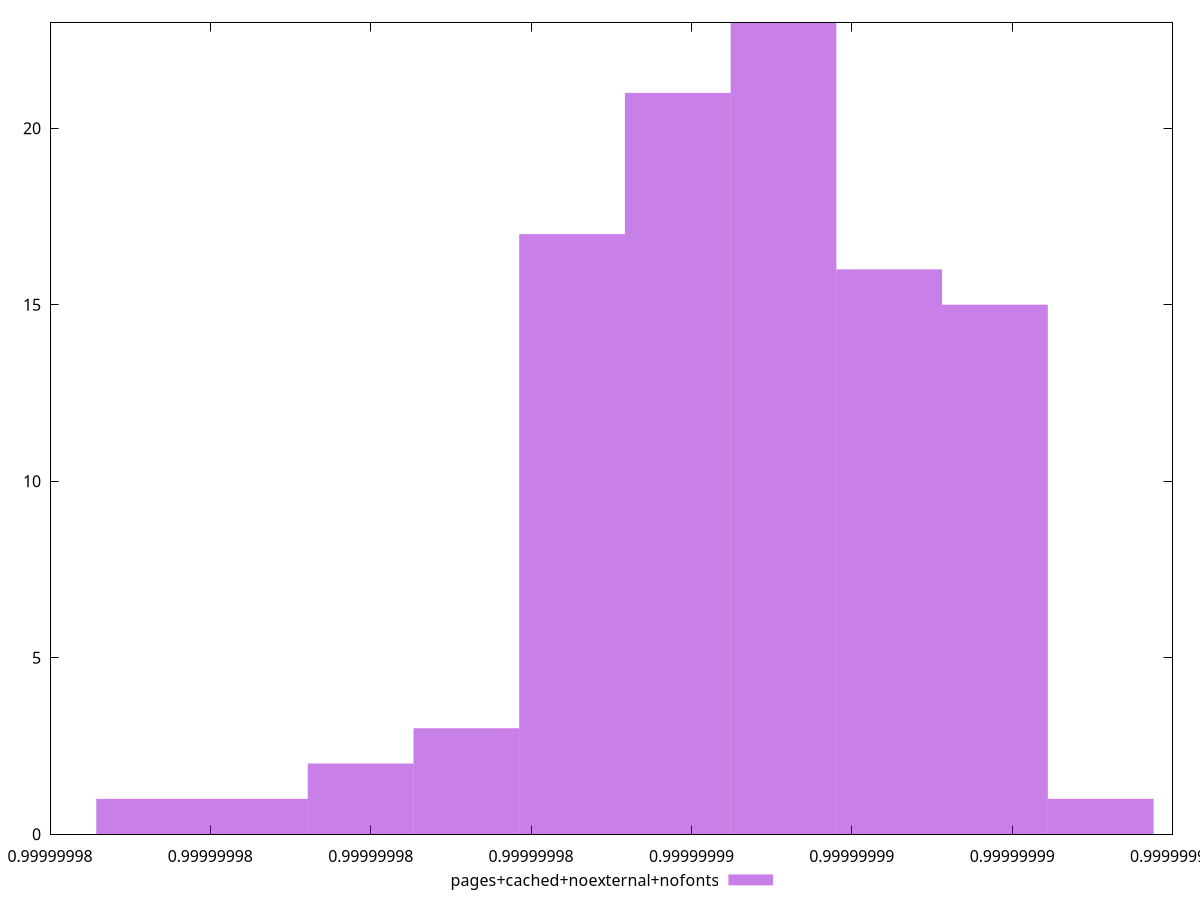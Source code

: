 $_pagesCachedNoexternalNofonts <<EOF
0.999999987148558 23
0.9999999858299005 21
0.999999984511243 17
0.9999999884672156 16
0.9999999897858731 15
0.9999999911045306 1
0.9999999831925853 3
0.9999999805552703 1
0.9999999818739278 2
0.9999999792366127 1
EOF
set key outside below
set terminal pngcairo
set output "report_00005_2020-11-02T22-26-11.212Z/bootup-time/pages+cached+noexternal+nofonts//hist.png"
set yrange [0:23]
set boxwidth 1.318657552566933e-9
set style fill transparent solid 0.5 noborder
plot $_pagesCachedNoexternalNofonts title "pages+cached+noexternal+nofonts" with boxes ,